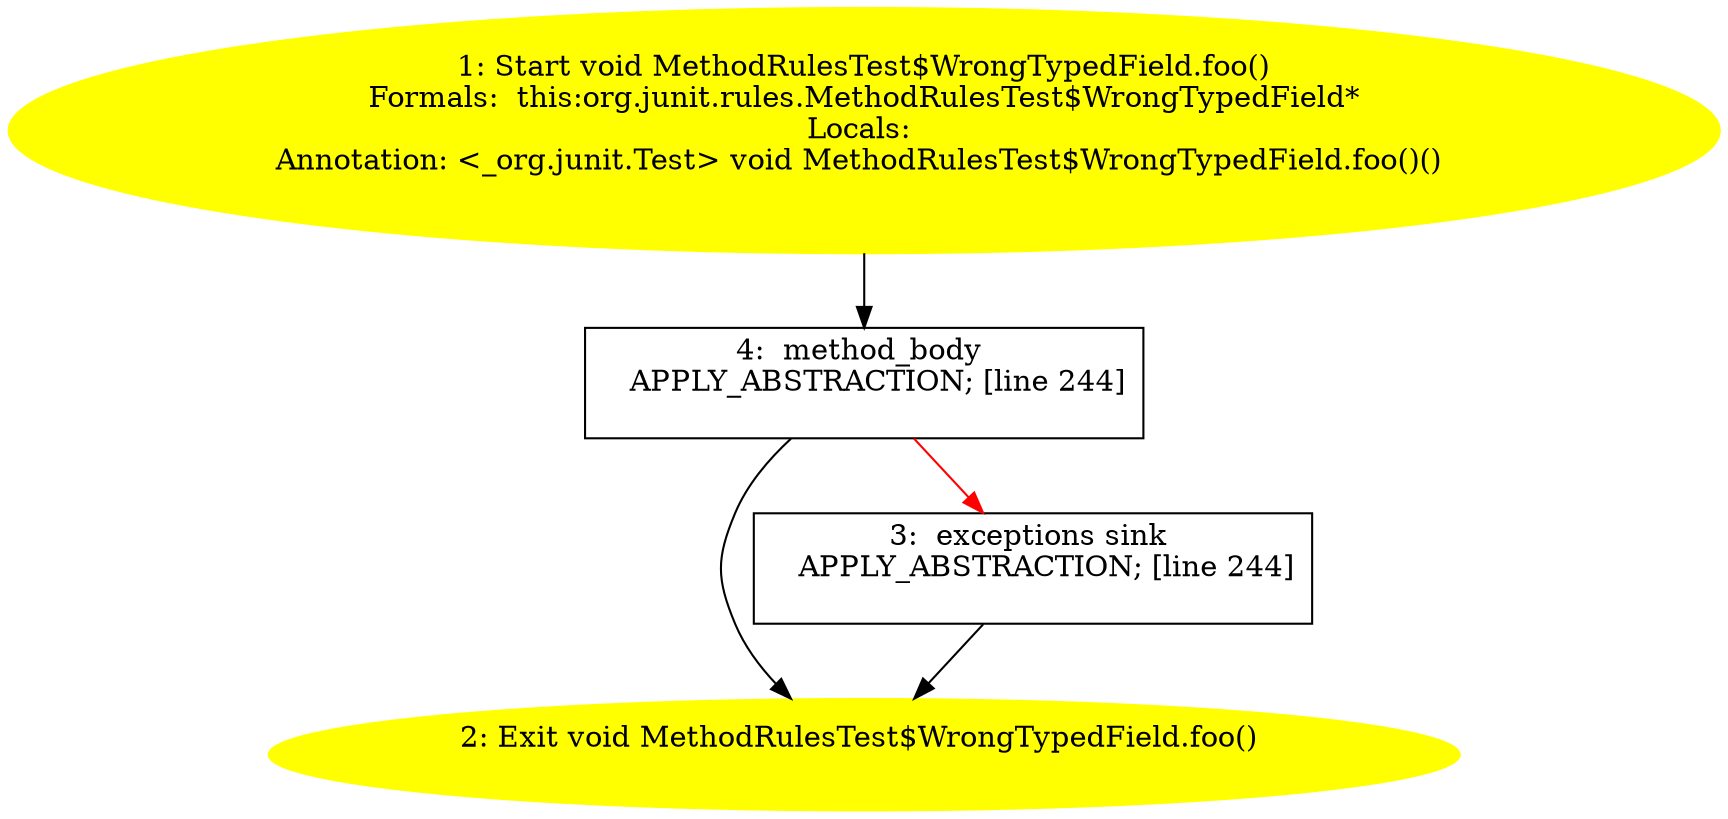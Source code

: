 /* @generated */
digraph cfg {
"org.junit.rules.MethodRulesTest$WrongTypedField.foo():void.3676723dd9d29a092524f5ff1e444b28_1" [label="1: Start void MethodRulesTest$WrongTypedField.foo()\nFormals:  this:org.junit.rules.MethodRulesTest$WrongTypedField*\nLocals: \nAnnotation: <_org.junit.Test> void MethodRulesTest$WrongTypedField.foo()() \n  " color=yellow style=filled]
	

	 "org.junit.rules.MethodRulesTest$WrongTypedField.foo():void.3676723dd9d29a092524f5ff1e444b28_1" -> "org.junit.rules.MethodRulesTest$WrongTypedField.foo():void.3676723dd9d29a092524f5ff1e444b28_4" ;
"org.junit.rules.MethodRulesTest$WrongTypedField.foo():void.3676723dd9d29a092524f5ff1e444b28_2" [label="2: Exit void MethodRulesTest$WrongTypedField.foo() \n  " color=yellow style=filled]
	

"org.junit.rules.MethodRulesTest$WrongTypedField.foo():void.3676723dd9d29a092524f5ff1e444b28_3" [label="3:  exceptions sink \n   APPLY_ABSTRACTION; [line 244]\n " shape="box"]
	

	 "org.junit.rules.MethodRulesTest$WrongTypedField.foo():void.3676723dd9d29a092524f5ff1e444b28_3" -> "org.junit.rules.MethodRulesTest$WrongTypedField.foo():void.3676723dd9d29a092524f5ff1e444b28_2" ;
"org.junit.rules.MethodRulesTest$WrongTypedField.foo():void.3676723dd9d29a092524f5ff1e444b28_4" [label="4:  method_body \n   APPLY_ABSTRACTION; [line 244]\n " shape="box"]
	

	 "org.junit.rules.MethodRulesTest$WrongTypedField.foo():void.3676723dd9d29a092524f5ff1e444b28_4" -> "org.junit.rules.MethodRulesTest$WrongTypedField.foo():void.3676723dd9d29a092524f5ff1e444b28_2" ;
	 "org.junit.rules.MethodRulesTest$WrongTypedField.foo():void.3676723dd9d29a092524f5ff1e444b28_4" -> "org.junit.rules.MethodRulesTest$WrongTypedField.foo():void.3676723dd9d29a092524f5ff1e444b28_3" [color="red" ];
}
